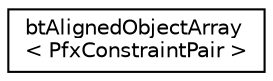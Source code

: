 digraph "Graphical Class Hierarchy"
{
  edge [fontname="Helvetica",fontsize="10",labelfontname="Helvetica",labelfontsize="10"];
  node [fontname="Helvetica",fontsize="10",shape=record];
  rankdir="LR";
  Node1 [label="btAlignedObjectArray\l\< PfxConstraintPair \>",height=0.2,width=0.4,color="black", fillcolor="white", style="filled",URL="$classbt_aligned_object_array.html"];
}
